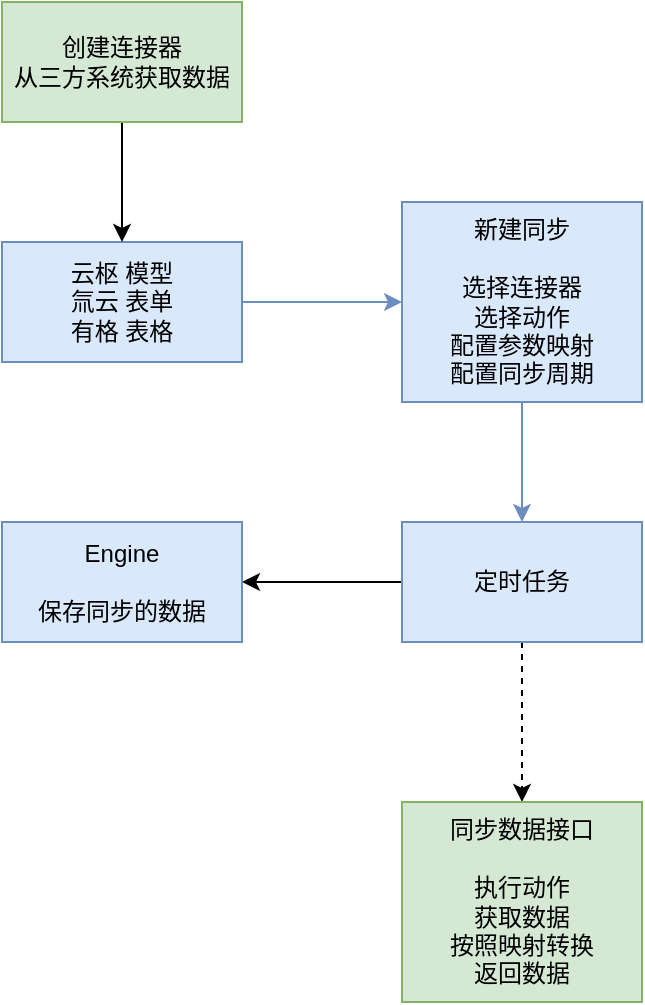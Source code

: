 <mxfile version="20.5.1" type="github">
  <diagram id="RVXczY8z7VoqJN03IOw2" name="Page-1">
    <mxGraphModel dx="1422" dy="794" grid="1" gridSize="10" guides="1" tooltips="1" connect="1" arrows="1" fold="1" page="1" pageScale="1" pageWidth="827" pageHeight="1169" math="0" shadow="0">
      <root>
        <mxCell id="0" />
        <mxCell id="1" parent="0" />
        <mxCell id="JE6jX2tiH5iUeQgJyCBl-1" value="" style="edgeStyle=orthogonalEdgeStyle;rounded=0;orthogonalLoop=1;jettySize=auto;html=1;fillColor=#dae8fc;strokeColor=#6c8ebf;" edge="1" parent="1" source="JE6jX2tiH5iUeQgJyCBl-2" target="JE6jX2tiH5iUeQgJyCBl-5">
          <mxGeometry relative="1" as="geometry" />
        </mxCell>
        <mxCell id="JE6jX2tiH5iUeQgJyCBl-2" value="云枢 模型&lt;br&gt;氚云 表单&lt;br&gt;有格 表格" style="rounded=0;whiteSpace=wrap;html=1;fillColor=#dae8fc;strokeColor=#6c8ebf;" vertex="1" parent="1">
          <mxGeometry x="160" y="200" width="120" height="60" as="geometry" />
        </mxCell>
        <mxCell id="JE6jX2tiH5iUeQgJyCBl-4" value="" style="edgeStyle=orthogonalEdgeStyle;rounded=0;orthogonalLoop=1;jettySize=auto;html=1;fillColor=#dae8fc;strokeColor=#6c8ebf;" edge="1" parent="1" source="JE6jX2tiH5iUeQgJyCBl-5" target="JE6jX2tiH5iUeQgJyCBl-12">
          <mxGeometry relative="1" as="geometry" />
        </mxCell>
        <mxCell id="JE6jX2tiH5iUeQgJyCBl-5" value="新建同步&lt;br&gt;&lt;br&gt;选择连接器&lt;br&gt;选择动作&lt;br&gt;配置参数映射&lt;br&gt;配置同步周期" style="rounded=0;whiteSpace=wrap;html=1;fillColor=#dae8fc;strokeColor=#6c8ebf;" vertex="1" parent="1">
          <mxGeometry x="360" y="180" width="120" height="100" as="geometry" />
        </mxCell>
        <mxCell id="JE6jX2tiH5iUeQgJyCBl-6" value="" style="edgeStyle=orthogonalEdgeStyle;rounded=0;orthogonalLoop=1;jettySize=auto;html=1;" edge="1" parent="1" source="JE6jX2tiH5iUeQgJyCBl-7" target="JE6jX2tiH5iUeQgJyCBl-2">
          <mxGeometry relative="1" as="geometry" />
        </mxCell>
        <mxCell id="JE6jX2tiH5iUeQgJyCBl-7" value="创建连接器&lt;br&gt;从三方系统获取数据" style="rounded=0;whiteSpace=wrap;html=1;fillColor=#d5e8d4;strokeColor=#82b366;" vertex="1" parent="1">
          <mxGeometry x="160" y="80" width="120" height="60" as="geometry" />
        </mxCell>
        <mxCell id="JE6jX2tiH5iUeQgJyCBl-10" value="" style="edgeStyle=orthogonalEdgeStyle;rounded=0;orthogonalLoop=1;jettySize=auto;html=1;dashed=1;" edge="1" parent="1" source="JE6jX2tiH5iUeQgJyCBl-12" target="JE6jX2tiH5iUeQgJyCBl-13">
          <mxGeometry relative="1" as="geometry" />
        </mxCell>
        <mxCell id="JE6jX2tiH5iUeQgJyCBl-11" value="" style="edgeStyle=orthogonalEdgeStyle;rounded=0;orthogonalLoop=1;jettySize=auto;html=1;" edge="1" parent="1" source="JE6jX2tiH5iUeQgJyCBl-12" target="JE6jX2tiH5iUeQgJyCBl-14">
          <mxGeometry relative="1" as="geometry" />
        </mxCell>
        <mxCell id="JE6jX2tiH5iUeQgJyCBl-12" value="定时任务" style="rounded=0;whiteSpace=wrap;html=1;fillColor=#dae8fc;strokeColor=#6c8ebf;" vertex="1" parent="1">
          <mxGeometry x="360" y="340" width="120" height="60" as="geometry" />
        </mxCell>
        <mxCell id="JE6jX2tiH5iUeQgJyCBl-13" value="同步数据接口&lt;br&gt;&lt;br&gt;执行动作&lt;br&gt;获取数据&lt;br&gt;按照映射转换&lt;br&gt;返回数据" style="rounded=0;whiteSpace=wrap;html=1;fillColor=#d5e8d4;strokeColor=#82b366;" vertex="1" parent="1">
          <mxGeometry x="360" y="480" width="120" height="100" as="geometry" />
        </mxCell>
        <mxCell id="JE6jX2tiH5iUeQgJyCBl-14" value="Engine&lt;br&gt;&lt;br&gt;保存同步的数据" style="rounded=0;whiteSpace=wrap;html=1;fillColor=#dae8fc;strokeColor=#6c8ebf;" vertex="1" parent="1">
          <mxGeometry x="160" y="340" width="120" height="60" as="geometry" />
        </mxCell>
      </root>
    </mxGraphModel>
  </diagram>
</mxfile>
